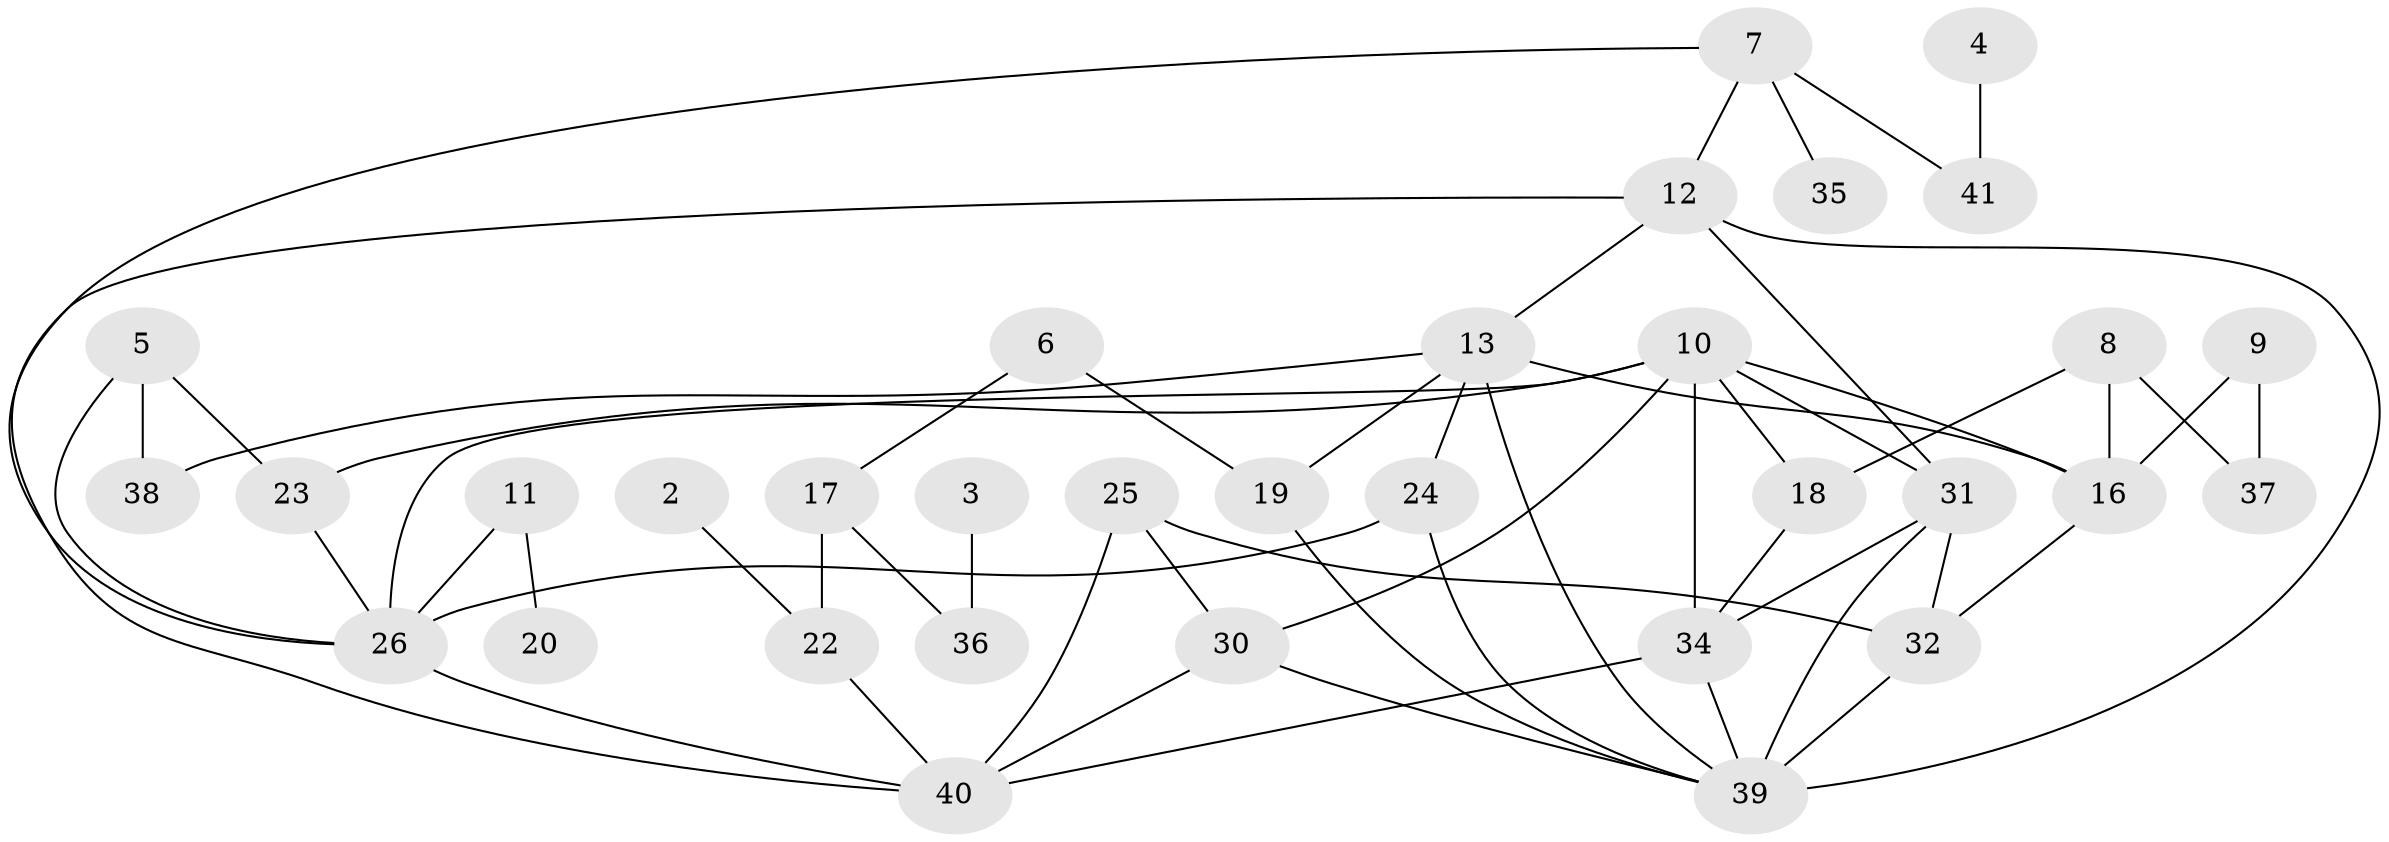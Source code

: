 // original degree distribution, {5: 0.07407407407407407, 2: 0.2716049382716049, 3: 0.2839506172839506, 6: 0.012345679012345678, 1: 0.16049382716049382, 4: 0.1111111111111111, 0: 0.08641975308641975}
// Generated by graph-tools (version 1.1) at 2025/00/03/09/25 03:00:48]
// undirected, 33 vertices, 56 edges
graph export_dot {
graph [start="1"]
  node [color=gray90,style=filled];
  2;
  3;
  4;
  5;
  6;
  7;
  8;
  9;
  10;
  11;
  12;
  13;
  16;
  17;
  18;
  19;
  20;
  22;
  23;
  24;
  25;
  26;
  30;
  31;
  32;
  34;
  35;
  36;
  37;
  38;
  39;
  40;
  41;
  2 -- 22 [weight=1.0];
  3 -- 36 [weight=1.0];
  4 -- 41 [weight=1.0];
  5 -- 23 [weight=1.0];
  5 -- 26 [weight=1.0];
  5 -- 38 [weight=1.0];
  6 -- 17 [weight=1.0];
  6 -- 19 [weight=1.0];
  7 -- 12 [weight=1.0];
  7 -- 26 [weight=1.0];
  7 -- 35 [weight=1.0];
  7 -- 41 [weight=1.0];
  8 -- 16 [weight=1.0];
  8 -- 18 [weight=1.0];
  8 -- 37 [weight=1.0];
  9 -- 16 [weight=1.0];
  9 -- 37 [weight=1.0];
  10 -- 16 [weight=1.0];
  10 -- 18 [weight=1.0];
  10 -- 23 [weight=1.0];
  10 -- 26 [weight=1.0];
  10 -- 30 [weight=1.0];
  10 -- 31 [weight=1.0];
  10 -- 34 [weight=1.0];
  11 -- 20 [weight=1.0];
  11 -- 26 [weight=1.0];
  12 -- 13 [weight=1.0];
  12 -- 31 [weight=1.0];
  12 -- 39 [weight=2.0];
  12 -- 40 [weight=1.0];
  13 -- 16 [weight=1.0];
  13 -- 19 [weight=1.0];
  13 -- 24 [weight=1.0];
  13 -- 38 [weight=1.0];
  13 -- 39 [weight=1.0];
  16 -- 32 [weight=1.0];
  17 -- 22 [weight=1.0];
  17 -- 36 [weight=1.0];
  18 -- 34 [weight=1.0];
  19 -- 39 [weight=1.0];
  22 -- 40 [weight=1.0];
  23 -- 26 [weight=1.0];
  24 -- 26 [weight=1.0];
  24 -- 39 [weight=1.0];
  25 -- 30 [weight=1.0];
  25 -- 32 [weight=2.0];
  25 -- 40 [weight=1.0];
  26 -- 40 [weight=1.0];
  30 -- 39 [weight=1.0];
  30 -- 40 [weight=1.0];
  31 -- 32 [weight=1.0];
  31 -- 34 [weight=1.0];
  31 -- 39 [weight=1.0];
  32 -- 39 [weight=2.0];
  34 -- 39 [weight=1.0];
  34 -- 40 [weight=1.0];
}
